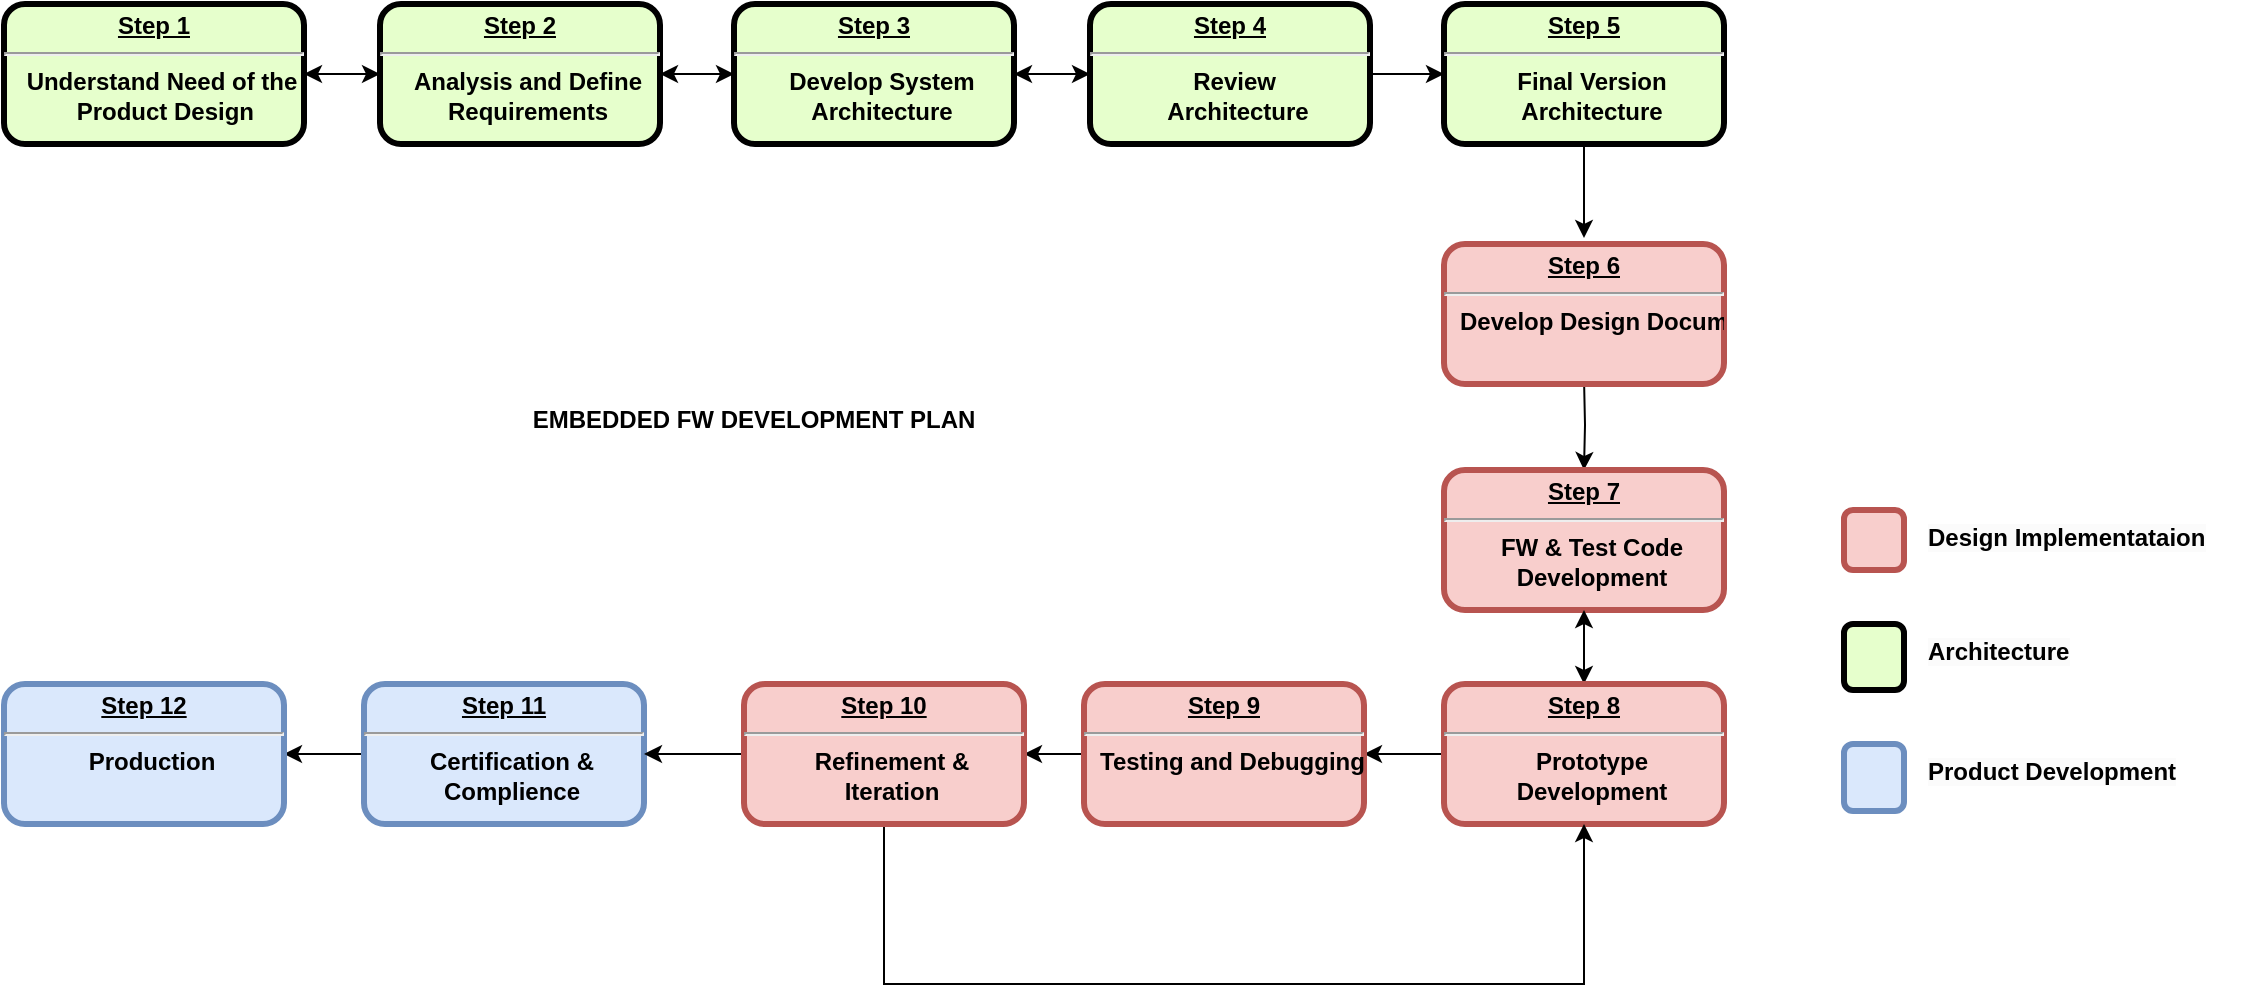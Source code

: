 <mxfile version="24.8.6">
  <diagram name="Page-1" id="c7558073-3199-34d8-9f00-42111426c3f3">
    <mxGraphModel dx="2049" dy="1066" grid="1" gridSize="10" guides="1" tooltips="1" connect="1" arrows="1" fold="1" page="1" pageScale="1" pageWidth="1169" pageHeight="827" background="none" math="0" shadow="0">
      <root>
        <mxCell id="0" />
        <mxCell id="1" parent="0" />
        <mxCell id="5" value="EMBEDDED FW DEVELOPMENT PLAN" style="shape=process;whiteSpace=wrap;align=center;verticalAlign=middle;size=0.048;fontStyle=1;strokeWidth=3;strokeColor=none;" parent="1" vertex="1">
          <mxGeometry x="300" y="283" width="270" height="50" as="geometry" />
        </mxCell>
        <mxCell id="yNufRDOnbmHen4istiF0-137" style="edgeStyle=orthogonalEdgeStyle;rounded=0;orthogonalLoop=1;jettySize=auto;html=1;" parent="1" source="8" target="yNufRDOnbmHen4istiF0-103" edge="1">
          <mxGeometry relative="1" as="geometry" />
        </mxCell>
        <mxCell id="yNufRDOnbmHen4istiF0-141" style="edgeStyle=orthogonalEdgeStyle;rounded=0;orthogonalLoop=1;jettySize=auto;html=1;" parent="1" source="8" target="yNufRDOnbmHen4istiF0-102" edge="1">
          <mxGeometry relative="1" as="geometry" />
        </mxCell>
        <mxCell id="8" value="&lt;p style=&quot;margin: 0px; margin-top: 4px; text-align: center; text-decoration: underline;&quot;&gt;&lt;strong&gt;Step 2&lt;/strong&gt;&lt;/p&gt;&lt;hr&gt;&lt;p style=&quot;margin: 0px; margin-left: 8px;&quot;&gt;Analysis and Define&lt;/p&gt;&lt;p style=&quot;margin: 0px; margin-left: 8px;&quot;&gt;Requirements&lt;/p&gt;" style="verticalAlign=middle;align=center;overflow=fill;fontSize=12;fontFamily=Helvetica;html=1;rounded=1;fontStyle=1;strokeWidth=3;fillColor=#E6FFCC;flipH=0;flipV=1;direction=east;" parent="1" vertex="1">
          <mxGeometry x="248" y="100" width="140" height="70" as="geometry" />
        </mxCell>
        <mxCell id="yNufRDOnbmHen4istiF0-139" style="edgeStyle=orthogonalEdgeStyle;rounded=0;orthogonalLoop=1;jettySize=auto;html=1;" parent="1" source="yNufRDOnbmHen4istiF0-102" target="8" edge="1">
          <mxGeometry relative="1" as="geometry" />
        </mxCell>
        <mxCell id="yNufRDOnbmHen4istiF0-102" value="&lt;p style=&quot;margin: 0px; margin-top: 4px; text-align: center; text-decoration: underline;&quot;&gt;&lt;strong&gt;Step 1&lt;/strong&gt;&lt;/p&gt;&lt;hr&gt;&lt;p style=&quot;margin: 0px 0px 0px 8px;&quot;&gt;Understand Need of the&lt;/p&gt;&lt;p style=&quot;margin: 0px 0px 0px 8px;&quot;&gt;&amp;nbsp;Product Design&lt;/p&gt;" style="verticalAlign=middle;align=center;overflow=fill;fontSize=12;fontFamily=Helvetica;html=1;rounded=1;fontStyle=1;strokeWidth=3;fillColor=#E6FFCC;flipH=0;flipV=1;direction=east;" parent="1" vertex="1">
          <mxGeometry x="60" y="100" width="150" height="70" as="geometry" />
        </mxCell>
        <mxCell id="yNufRDOnbmHen4istiF0-138" style="edgeStyle=orthogonalEdgeStyle;rounded=0;orthogonalLoop=1;jettySize=auto;html=1;" parent="1" source="yNufRDOnbmHen4istiF0-103" target="8" edge="1">
          <mxGeometry relative="1" as="geometry" />
        </mxCell>
        <mxCell id="yNufRDOnbmHen4istiF0-142" style="edgeStyle=orthogonalEdgeStyle;rounded=0;orthogonalLoop=1;jettySize=auto;html=1;" parent="1" source="yNufRDOnbmHen4istiF0-103" target="yNufRDOnbmHen4istiF0-121" edge="1">
          <mxGeometry relative="1" as="geometry" />
        </mxCell>
        <mxCell id="yNufRDOnbmHen4istiF0-103" value="&lt;p style=&quot;margin: 0px; margin-top: 4px; text-align: center; text-decoration: underline;&quot;&gt;&lt;strong&gt;Step 3&lt;/strong&gt;&lt;/p&gt;&lt;hr&gt;&lt;p style=&quot;margin: 0px; margin-left: 8px;&quot;&gt;Develop System&lt;/p&gt;&lt;p style=&quot;margin: 0px; margin-left: 8px;&quot;&gt;Architecture&lt;/p&gt;" style="verticalAlign=middle;align=center;overflow=fill;fontSize=12;fontFamily=Helvetica;html=1;rounded=1;fontStyle=1;strokeWidth=3;fillColor=#E6FFCC;flipH=1;" parent="1" vertex="1">
          <mxGeometry x="425" y="100" width="140" height="70" as="geometry" />
        </mxCell>
        <mxCell id="yNufRDOnbmHen4istiF0-146" style="edgeStyle=orthogonalEdgeStyle;rounded=0;orthogonalLoop=1;jettySize=auto;html=1;entryX=0.5;entryY=0;entryDx=0;entryDy=0;" parent="1" target="yNufRDOnbmHen4istiF0-106" edge="1">
          <mxGeometry relative="1" as="geometry">
            <mxPoint x="850.0" y="287" as="sourcePoint" />
          </mxGeometry>
        </mxCell>
        <mxCell id="yNufRDOnbmHen4istiF0-147" style="edgeStyle=orthogonalEdgeStyle;rounded=0;orthogonalLoop=1;jettySize=auto;html=1;" parent="1" source="yNufRDOnbmHen4istiF0-106" target="yNufRDOnbmHen4istiF0-107" edge="1">
          <mxGeometry relative="1" as="geometry" />
        </mxCell>
        <mxCell id="yNufRDOnbmHen4istiF0-106" value="&lt;p style=&quot;margin: 0px; margin-top: 4px; text-align: center; text-decoration: underline;&quot;&gt;&lt;strong&gt;Step 7&lt;/strong&gt;&lt;/p&gt;&lt;hr&gt;&lt;p style=&quot;margin: 0px; margin-left: 8px;&quot;&gt;FW &amp;amp; Test Code&lt;/p&gt;&lt;p style=&quot;margin: 0px; margin-left: 8px;&quot;&gt;Development&lt;/p&gt;" style="verticalAlign=middle;align=center;overflow=fill;fontSize=12;fontFamily=Helvetica;html=1;rounded=1;fontStyle=1;strokeWidth=3;fillColor=#f8cecc;strokeColor=#b85450;" parent="1" vertex="1">
          <mxGeometry x="780" y="333" width="140" height="70" as="geometry" />
        </mxCell>
        <mxCell id="yNufRDOnbmHen4istiF0-148" style="edgeStyle=orthogonalEdgeStyle;rounded=0;orthogonalLoop=1;jettySize=auto;html=1;entryX=1;entryY=0.5;entryDx=0;entryDy=0;" parent="1" source="yNufRDOnbmHen4istiF0-107" target="yNufRDOnbmHen4istiF0-112" edge="1">
          <mxGeometry relative="1" as="geometry" />
        </mxCell>
        <mxCell id="qsef0SF64pK6U32AeKrW-9" style="edgeStyle=orthogonalEdgeStyle;rounded=0;orthogonalLoop=1;jettySize=auto;html=1;entryX=0.5;entryY=1;entryDx=0;entryDy=0;" parent="1" source="yNufRDOnbmHen4istiF0-107" target="yNufRDOnbmHen4istiF0-106" edge="1">
          <mxGeometry relative="1" as="geometry" />
        </mxCell>
        <mxCell id="yNufRDOnbmHen4istiF0-107" value="&lt;p style=&quot;margin: 0px; margin-top: 4px; text-align: center; text-decoration: underline;&quot;&gt;&lt;strong&gt;Step 8&lt;/strong&gt;&lt;/p&gt;&lt;hr&gt;&lt;p style=&quot;margin: 0px; margin-left: 8px;&quot;&gt;Prototype&lt;/p&gt;&lt;p style=&quot;margin: 0px; margin-left: 8px;&quot;&gt;Development&lt;/p&gt;" style="verticalAlign=middle;align=center;overflow=fill;fontSize=12;fontFamily=Helvetica;html=1;rounded=1;fontStyle=1;strokeWidth=3;fillColor=#f8cecc;strokeColor=#b85450;" parent="1" vertex="1">
          <mxGeometry x="780" y="440" width="140" height="70" as="geometry" />
        </mxCell>
        <mxCell id="yNufRDOnbmHen4istiF0-155" style="edgeStyle=orthogonalEdgeStyle;rounded=0;orthogonalLoop=1;jettySize=auto;html=1;entryX=1;entryY=0.5;entryDx=0;entryDy=0;" parent="1" source="yNufRDOnbmHen4istiF0-112" target="yNufRDOnbmHen4istiF0-150" edge="1">
          <mxGeometry relative="1" as="geometry" />
        </mxCell>
        <mxCell id="yNufRDOnbmHen4istiF0-112" value="&lt;p style=&quot;margin: 0px; margin-top: 4px; text-align: center; text-decoration: underline;&quot;&gt;&lt;strong&gt;Step 9&lt;/strong&gt;&lt;/p&gt;&lt;hr&gt;&lt;p style=&quot;margin: 0px; margin-left: 8px;&quot;&gt;&lt;span style=&quot;color: rgba(0, 0, 0, 0); font-family: monospace; font-size: 0px; font-weight: 400; text-align: start;&quot;&gt;%3CmxGraphModel%3E%3Croot%3E%3CmxCell%20id%3D%220%22%2F%3E%3CmxCell%20id%3D%221%22%20parent%3D%220%22%2F%3E%3CmxCell%20id%3D%222%22%20value%3D%22%26lt%3Bp%20style%3D%26quot%3Bmargin%3A%200px%3B%20margin-top%3A%204px%3B%20text-align%3A%20center%3B%20text-decoration%3A%20underline%3B%26quot%3B%26gt%3B%26lt%3Bstrong%26gt%3BStep%205%26lt%3B%2Fstrong%26gt%3B%26lt%3B%2Fp%26gt%3B%26lt%3Bhr%26gt%3B%26lt%3Bp%20style%3D%26quot%3Bmargin%3A%200px%3B%20margin-left%3A%208px%3B%26quot%3B%26gt%3BPrototype%26lt%3B%2Fp%26gt%3B%26lt%3Bp%20style%3D%26quot%3Bmargin%3A%200px%3B%20margin-left%3A%208px%3B%26quot%3B%26gt%3BDevelopmenrt%26lt%3B%2Fp%26gt%3B%22%20style%3D%22verticalAlign%3Dmiddle%3Balign%3Dcenter%3Boverflow%3Dfill%3BfontSize%3D12%3BfontFamily%3DHelvetica%3Bhtml%3D1%3Brounded%3D1%3BfontStyle%3D1%3BstrokeWidth%3D3%3BfillColor%3D%23E6FFCC%22%20vertex%3D%221%22%20parent%3D%221%22%3E%3CmxGeometry%20x%3D%22585%22%20y%3D%22360%22%20width%3D%22140%22%20height%3D%2270%22%20as%3D%22geometry%22%2F%3E%3C%2FmxCell%3E%3C%2Froot%3E%3C%2FmxGraphModel%3E&lt;/span&gt;&lt;span style=&quot;background-color: initial;&quot;&gt;Testing and Debugging&lt;/span&gt;&lt;span style=&quot;background-color: initial; color: rgba(0, 0, 0, 0); font-family: monospace; font-size: 0px; font-weight: 400; text-align: start;&quot;&gt;%3CmxGraphModel%3E%3Croot%3E%3CmxCell%20id%3D%220%22%2F%3E%3CmxCell%20id%3D%221%22%20parent%3D%220%22%2F%3E%3CmxCell%20id%3D%222%22%20value%3D%22%26lt%3Bp%20style%3D%26quot%3Bmargin%3A%200px%3B%20margin-top%3A%204px%3B%20text-align%3A%20center%3B%20text-decoration%3A%20underline%3B%26quot%3B%26gt%3B%26lt%3Bstrong%26gt%3BStep%205%26lt%3B%2Fstrong%26gt%3B%26lt%3B%2Fp%26gt%3B%26lt%3Bhr%26gt%3B%26lt%3Bp%20style%3D%26quot%3Bmargin%3A%200px%3B%20margin-left%3A%208px%3B%26quot%3B%26gt%3BPrototype%26lt%3B%2Fp%26gt%3B%26lt%3Bp%20style%3D%26quot%3Bmargin%3A%200px%3B%20margin-left%3A%208px%3B%26quot%3B%26gt%3BDevelopmenrt%26lt%3B%2Fp%26gt%3B%22%20style%3D%22verticalAlign%3Dmiddle%3Balign%3Dcenter%3Boverflow%3Dfill%3BfontSize%3D12%3BfontFamily%3DHelvetica%3Bhtml%3D1%3Brounded%3D1%3BfontStyle%3D1%3BstrokeWidth%3D3%3BfillColor%3D%23E6FFCC%22%20vertex%3D%221%22%20parent%3D%221%22%3E%3CmxGeometry%20x%3D%22585%22%20y%3D%22360%22%20width%3D%22140%22%20height%3D%2270%22%20as%3D%22geometry%22%2F%3E%3C%2FmxCell%3E%3C%2Froot%3E%3C%2FmxGraphModel%3E&lt;/span&gt;&lt;/p&gt;" style="verticalAlign=middle;align=center;overflow=fill;fontSize=12;fontFamily=Helvetica;html=1;rounded=1;fontStyle=1;strokeWidth=3;fillColor=#f8cecc;strokeColor=#b85450;" parent="1" vertex="1">
          <mxGeometry x="600" y="440" width="140" height="70" as="geometry" />
        </mxCell>
        <mxCell id="yNufRDOnbmHen4istiF0-154" style="edgeStyle=orthogonalEdgeStyle;rounded=0;orthogonalLoop=1;jettySize=auto;html=1;entryX=1;entryY=0.5;entryDx=0;entryDy=0;" parent="1" source="yNufRDOnbmHen4istiF0-113" target="yNufRDOnbmHen4istiF0-117" edge="1">
          <mxGeometry relative="1" as="geometry" />
        </mxCell>
        <mxCell id="yNufRDOnbmHen4istiF0-113" value="&lt;p style=&quot;margin: 0px; margin-top: 4px; text-align: center; text-decoration: underline;&quot;&gt;&lt;strong&gt;Step 11&lt;/strong&gt;&lt;/p&gt;&lt;hr&gt;&lt;p style=&quot;margin: 0px; margin-left: 8px;&quot;&gt;&lt;span style=&quot;color: rgba(0, 0, 0, 0); font-family: monospace; font-size: 0px; font-weight: 400; text-align: start;&quot;&gt;%3CmxGraphModel%3E%3Croot%3E%3CmxCell%20id%3D%220%22%2F%3E%3CmxCell%20id%3D%221%22%20parent%3D%220%22%2F%3E%3CmxCell%20id%3D%222%22%20value%3D%22%26lt%3Bp%20style%3D%26quot%3Bmargin%3A%200px%3B%20margin-top%3A%204px%3B%20text-align%3A%20center%3B%20text-decoration%3A%20underline%3B%26quot%3B%26gt%3B%26lt%3Bstrong%26gt%3BStep%205%26lt%3B%2Fstrong%26gt%3B%26lt%3B%2Fp%26gt%3B%26lt%3Bhr%26gt%3B%26lt%3Bp%20style%3D%26quot%3Bmargin%3A%200px%3B%20margin-left%3A%208px%3B%26quot%3B%26gt%3BPrototype%26lt%3B%2Fp%26gt%3B%26lt%3Bp%20style%3D%26quot%3Bmargin%3A%200px%3B%20margin-left%3A%208px%3B%26quot%3B%26gt%3BDevelopmenrt%26lt%3B%2Fp%26gt%3B%22%20style%3D%22verticalAlign%3Dmiddle%3Balign%3Dcenter%3Boverflow%3Dfill%3BfontSize%3D12%3BfontFamily%3DHelvetica%3Bhtml%3D1%3Brounded%3D1%3BfontStyle%3D1%3BstrokeWidth%3D3%3BfillColor%3D%23E6FFCC%22%20vertex%3D%221%22%20parent%3D%221%22%3E%3CmxGeometry%20x%3D%22585%22%20y%3D%22360%22%20width%3D%22140%22%20height%3D%2270%22%20as%3D%22geometry%22%2F%3E%3C%2FmxCell%3E%3C%2Froot%3E%3C%2FmxGraphModel%3E&lt;/span&gt;&lt;span style=&quot;background-color: initial;&quot;&gt;Certification &amp;amp;&lt;/span&gt;&lt;/p&gt;&lt;p style=&quot;margin: 0px; margin-left: 8px;&quot;&gt;&lt;span style=&quot;background-color: initial;&quot;&gt;Complience&lt;/span&gt;&lt;/p&gt;&lt;p style=&quot;margin: 0px; margin-left: 8px;&quot;&gt;&lt;span style=&quot;background-color: initial; color: rgba(0, 0, 0, 0); font-family: monospace; font-size: 0px; font-weight: 400; text-align: start;&quot;&gt;Co%3CmxGraphModel%3E%3Croot%3E%3CmxCell%20id%3D%220%22%2F%3E%3CmxCell%20id%3D%221%22%20parent%3D%220%22%2F%3E%3CmxCell%20id%3D%222%22%20value%3D%22%26lt%3Bp%20style%3D%26quot%3Bmargin%3A%200px%3B%20margin-top%3A%204px%3B%20text-align%3A%20center%3B%20text-decoration%3A%20underline%3B%26quot%3B%26gt%3B%26lt%3Bstrong%26gt%3BStep%205%26lt%3B%2Fstrong%26gt%3B%26lt%3B%2Fp%26gt%3B%26lt%3Bhr%26gt%3B%26lt%3Bp%20style%3D%26quot%3Bmargin%3A%200px%3B%20margin-left%3A%208px%3B%26quot%3B%26gt%3BPrototype%26lt%3B%2Fp%26gt%3B%26lt%3Bp%20style%3D%26quot%3Bmargin%3A%200px%3B%20margin-left%3A%208px%3B%26quot%3B%26gt%3BDevelopmenrt%26lt%3B%2Fp%26gt%3B%22%20style%3D%22verticalAlign%3Dmiddle%3Balign%3Dcenter%3Boverflow%3Dfill%3BfontSize%3D12%3BfontFamily%3DHelvetica%3Bhtml%3D1%3Brounded%3D1%3BfontStyle%3D1%3BstrokeWidth%3D3%3BfillColor%3D%23E6FFCC%22%20vertex%3D%221%22%20parent%3D%221%22%3E%3CmxGeometry%20x%3D%22585%22%20y%3D%22360%22%20width%3D%22140%22%20height%3D%2270%22%20as%3D%22geometry%22%2F%3E%3C%2FmxCell%3E%3C%2Froot%3E%3C%2FmxGraphModel%3E&lt;/span&gt;&lt;/p&gt;" style="verticalAlign=middle;align=center;overflow=fill;fontSize=12;fontFamily=Helvetica;html=1;rounded=1;fontStyle=1;strokeWidth=3;fillColor=#dae8fc;strokeColor=#6c8ebf;" parent="1" vertex="1">
          <mxGeometry x="240" y="440" width="140" height="70" as="geometry" />
        </mxCell>
        <mxCell id="yNufRDOnbmHen4istiF0-117" value="&lt;p style=&quot;margin: 0px; margin-top: 4px; text-align: center; text-decoration: underline;&quot;&gt;&lt;strong&gt;Step 12&lt;/strong&gt;&lt;/p&gt;&lt;hr&gt;&lt;p style=&quot;margin: 0px; margin-left: 8px;&quot;&gt;Production&lt;/p&gt;" style="verticalAlign=middle;align=center;overflow=fill;fontSize=12;fontFamily=Helvetica;html=1;rounded=1;fontStyle=1;strokeWidth=3;fillColor=#dae8fc;strokeColor=#6c8ebf;" parent="1" vertex="1">
          <mxGeometry x="60" y="440" width="140" height="70" as="geometry" />
        </mxCell>
        <mxCell id="yNufRDOnbmHen4istiF0-143" style="edgeStyle=orthogonalEdgeStyle;rounded=0;orthogonalLoop=1;jettySize=auto;html=1;" parent="1" source="yNufRDOnbmHen4istiF0-121" target="yNufRDOnbmHen4istiF0-103" edge="1">
          <mxGeometry relative="1" as="geometry" />
        </mxCell>
        <mxCell id="yNufRDOnbmHen4istiF0-144" style="edgeStyle=orthogonalEdgeStyle;rounded=0;orthogonalLoop=1;jettySize=auto;html=1;" parent="1" source="yNufRDOnbmHen4istiF0-121" target="yNufRDOnbmHen4istiF0-122" edge="1">
          <mxGeometry relative="1" as="geometry" />
        </mxCell>
        <mxCell id="yNufRDOnbmHen4istiF0-121" value="&lt;p style=&quot;margin: 0px; margin-top: 4px; text-align: center; text-decoration: underline;&quot;&gt;&lt;strong&gt;Step 4&lt;/strong&gt;&lt;/p&gt;&lt;hr&gt;&lt;p style=&quot;margin: 0px; margin-left: 8px;&quot;&gt;Review&amp;nbsp;&lt;/p&gt;&lt;p style=&quot;margin: 0px; margin-left: 8px;&quot;&gt;Architecture&lt;/p&gt;" style="verticalAlign=middle;align=center;overflow=fill;fontSize=12;fontFamily=Helvetica;html=1;rounded=1;fontStyle=1;strokeWidth=3;fillColor=#E6FFCC;flipH=1;" parent="1" vertex="1">
          <mxGeometry x="603" y="100" width="140" height="70" as="geometry" />
        </mxCell>
        <mxCell id="yNufRDOnbmHen4istiF0-145" style="edgeStyle=orthogonalEdgeStyle;rounded=0;orthogonalLoop=1;jettySize=auto;html=1;" parent="1" source="yNufRDOnbmHen4istiF0-122" edge="1">
          <mxGeometry relative="1" as="geometry">
            <mxPoint x="850.0" y="217" as="targetPoint" />
          </mxGeometry>
        </mxCell>
        <mxCell id="yNufRDOnbmHen4istiF0-122" value="&lt;p style=&quot;margin: 0px; margin-top: 4px; text-align: center; text-decoration: underline;&quot;&gt;&lt;strong&gt;Step 5&lt;/strong&gt;&lt;/p&gt;&lt;hr&gt;&lt;p style=&quot;margin: 0px; margin-left: 8px;&quot;&gt;Final Version&lt;/p&gt;&lt;p style=&quot;margin: 0px; margin-left: 8px;&quot;&gt;Architecture&lt;/p&gt;" style="verticalAlign=middle;align=center;overflow=fill;fontSize=12;fontFamily=Helvetica;html=1;rounded=1;fontStyle=1;strokeWidth=3;fillColor=#E6FFCC;flipH=1;" parent="1" vertex="1">
          <mxGeometry x="780" y="100" width="140" height="70" as="geometry" />
        </mxCell>
        <mxCell id="yNufRDOnbmHen4istiF0-151" style="edgeStyle=orthogonalEdgeStyle;rounded=0;orthogonalLoop=1;jettySize=auto;html=1;exitX=0.5;exitY=1;exitDx=0;exitDy=0;entryX=0.5;entryY=1;entryDx=0;entryDy=0;" parent="1" source="yNufRDOnbmHen4istiF0-150" target="yNufRDOnbmHen4istiF0-107" edge="1">
          <mxGeometry relative="1" as="geometry">
            <mxPoint x="570" y="560" as="sourcePoint" />
            <mxPoint x="800" y="630" as="targetPoint" />
            <Array as="points">
              <mxPoint x="500" y="590" />
              <mxPoint x="850" y="590" />
            </Array>
          </mxGeometry>
        </mxCell>
        <mxCell id="yNufRDOnbmHen4istiF0-153" style="edgeStyle=orthogonalEdgeStyle;rounded=0;orthogonalLoop=1;jettySize=auto;html=1;entryX=1;entryY=0.5;entryDx=0;entryDy=0;" parent="1" source="yNufRDOnbmHen4istiF0-150" target="yNufRDOnbmHen4istiF0-113" edge="1">
          <mxGeometry relative="1" as="geometry" />
        </mxCell>
        <mxCell id="yNufRDOnbmHen4istiF0-150" value="&lt;p style=&quot;margin: 0px; margin-top: 4px; text-align: center; text-decoration: underline;&quot;&gt;&lt;strong&gt;Step 10&lt;/strong&gt;&lt;/p&gt;&lt;hr&gt;&lt;p style=&quot;margin: 0px; margin-left: 8px;&quot;&gt;Refinement &amp;amp;&lt;/p&gt;&lt;p style=&quot;margin: 0px; margin-left: 8px;&quot;&gt;Iteration&lt;/p&gt;" style="verticalAlign=middle;align=center;overflow=fill;fontSize=12;fontFamily=Helvetica;html=1;rounded=1;fontStyle=1;strokeWidth=3;flipH=1;fillColor=#f8cecc;strokeColor=#b85450;" parent="1" vertex="1">
          <mxGeometry x="430" y="440" width="140" height="70" as="geometry" />
        </mxCell>
        <mxCell id="yNufRDOnbmHen4istiF0-157" value="" style="whiteSpace=wrap;align=center;verticalAlign=middle;fontStyle=1;strokeWidth=3;rounded=1;fillColor=#f8cecc;strokeColor=#b85450;" parent="1" vertex="1">
          <mxGeometry x="980" y="353" width="30" height="30" as="geometry" />
        </mxCell>
        <mxCell id="yNufRDOnbmHen4istiF0-159" value="" style="whiteSpace=wrap;align=center;verticalAlign=middle;fontStyle=1;strokeWidth=3;rounded=1;fillColor=#dae8fc;strokeColor=#6c8ebf;" parent="1" vertex="1">
          <mxGeometry x="980" y="470" width="30" height="33.5" as="geometry" />
        </mxCell>
        <mxCell id="yNufRDOnbmHen4istiF0-160" value="" style="whiteSpace=wrap;align=center;verticalAlign=middle;fontStyle=1;strokeWidth=3;rounded=1;fillColor=#E6FFCC;strokeColor=#000000;" parent="1" vertex="1">
          <mxGeometry x="980" y="410" width="30" height="33" as="geometry" />
        </mxCell>
        <mxCell id="yNufRDOnbmHen4istiF0-161" value="&lt;span style=&quot;color: rgb(0, 0, 0); font-family: Helvetica; font-size: 12px; font-style: normal; font-variant-ligatures: normal; font-variant-caps: normal; font-weight: 700; letter-spacing: normal; orphans: 2; text-align: center; text-indent: 0px; text-transform: none; widows: 2; word-spacing: 0px; -webkit-text-stroke-width: 0px; white-space: normal; background-color: rgb(251, 251, 251); text-decoration-thickness: initial; text-decoration-style: initial; text-decoration-color: initial; display: inline !important; float: none;&quot;&gt;Architecture&lt;/span&gt;" style="text;whiteSpace=wrap;html=1;" parent="1" vertex="1">
          <mxGeometry x="1020" y="410" width="100" height="40" as="geometry" />
        </mxCell>
        <mxCell id="yNufRDOnbmHen4istiF0-162" value="&lt;span style=&quot;color: rgb(0, 0, 0); font-family: Helvetica; font-size: 12px; font-style: normal; font-variant-ligatures: normal; font-variant-caps: normal; font-weight: 700; letter-spacing: normal; orphans: 2; text-align: center; text-indent: 0px; text-transform: none; widows: 2; word-spacing: 0px; -webkit-text-stroke-width: 0px; white-space: normal; background-color: rgb(251, 251, 251); text-decoration-thickness: initial; text-decoration-style: initial; text-decoration-color: initial; display: inline !important; float: none;&quot;&gt;Design Implementataion&lt;/span&gt;" style="text;whiteSpace=wrap;html=1;" parent="1" vertex="1">
          <mxGeometry x="1020" y="353" width="170" height="40" as="geometry" />
        </mxCell>
        <mxCell id="yNufRDOnbmHen4istiF0-163" value="&lt;span style=&quot;color: rgb(0, 0, 0); font-family: Helvetica; font-size: 12px; font-style: normal; font-variant-ligatures: normal; font-variant-caps: normal; font-weight: 700; letter-spacing: normal; orphans: 2; text-align: center; text-indent: 0px; text-transform: none; widows: 2; word-spacing: 0px; -webkit-text-stroke-width: 0px; white-space: normal; background-color: rgb(251, 251, 251); text-decoration-thickness: initial; text-decoration-style: initial; text-decoration-color: initial; display: inline !important; float: none;&quot;&gt;Product Development&lt;/span&gt;" style="text;whiteSpace=wrap;html=1;" parent="1" vertex="1">
          <mxGeometry x="1020" y="470" width="160" height="40" as="geometry" />
        </mxCell>
        <mxCell id="qsef0SF64pK6U32AeKrW-12" value="&lt;p style=&quot;margin: 0px; margin-top: 4px; text-align: center; text-decoration: underline;&quot;&gt;&lt;strong&gt;Step 6&lt;/strong&gt;&lt;/p&gt;&lt;hr&gt;&lt;p style=&quot;margin: 0px; margin-left: 8px;&quot;&gt;&lt;span style=&quot;text-wrap-mode: wrap;&quot;&gt;Develop Design Document&lt;/span&gt;&lt;/p&gt;" style="verticalAlign=middle;align=center;overflow=fill;fontSize=12;fontFamily=Helvetica;html=1;rounded=1;fontStyle=1;strokeWidth=3;fillColor=#f8cecc;strokeColor=#b85450;" parent="1" vertex="1">
          <mxGeometry x="780" y="220" width="140" height="70" as="geometry" />
        </mxCell>
      </root>
    </mxGraphModel>
  </diagram>
</mxfile>
